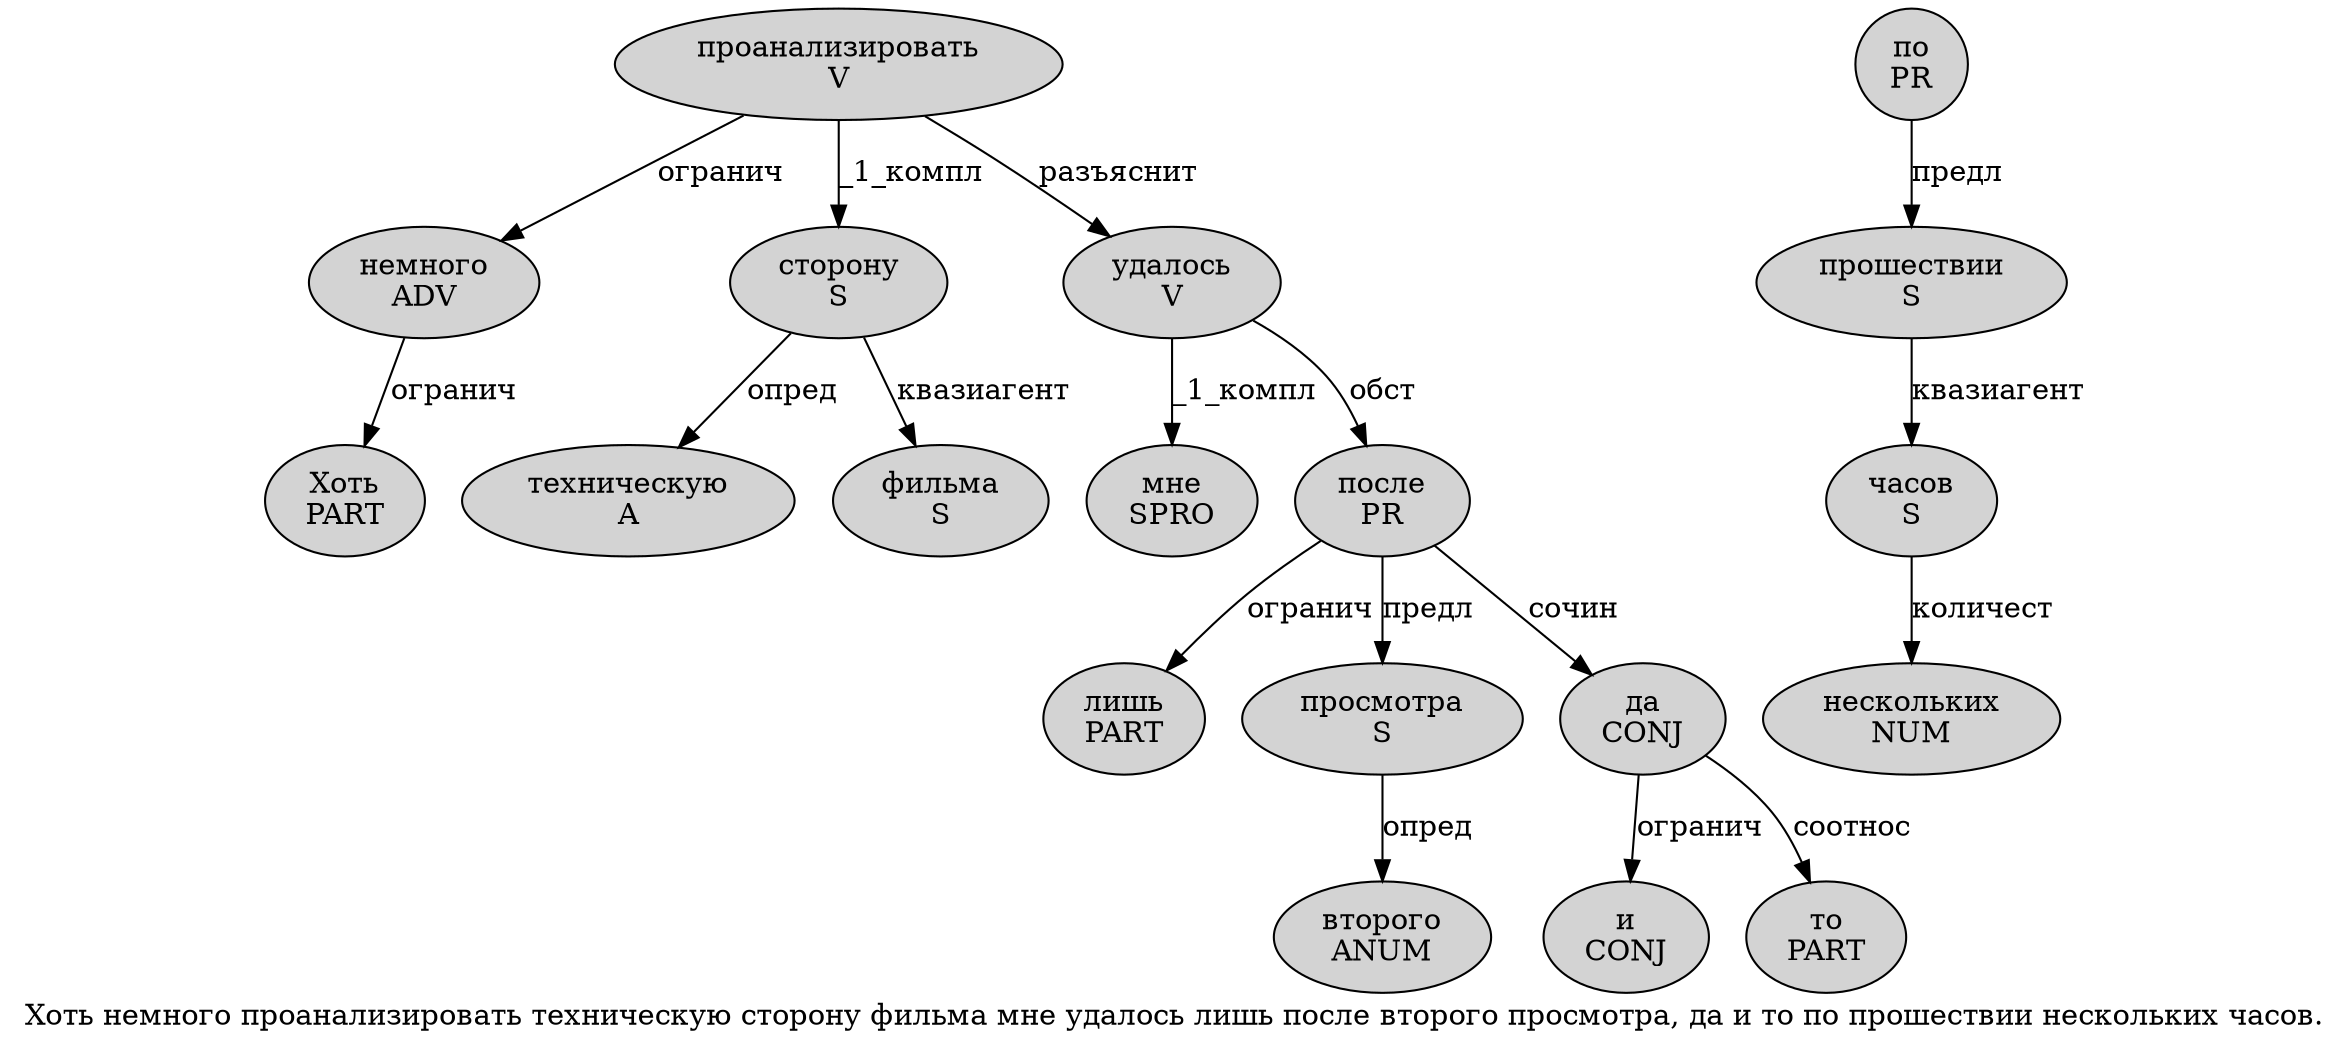 digraph SENTENCE_1211 {
	graph [label="Хоть немного проанализировать техническую сторону фильма мне удалось лишь после второго просмотра, да и то по прошествии нескольких часов."]
	node [style=filled]
		0 [label="Хоть
PART" color="" fillcolor=lightgray penwidth=1 shape=ellipse]
		1 [label="немного
ADV" color="" fillcolor=lightgray penwidth=1 shape=ellipse]
		2 [label="проанализировать
V" color="" fillcolor=lightgray penwidth=1 shape=ellipse]
		3 [label="техническую
A" color="" fillcolor=lightgray penwidth=1 shape=ellipse]
		4 [label="сторону
S" color="" fillcolor=lightgray penwidth=1 shape=ellipse]
		5 [label="фильма
S" color="" fillcolor=lightgray penwidth=1 shape=ellipse]
		6 [label="мне
SPRO" color="" fillcolor=lightgray penwidth=1 shape=ellipse]
		7 [label="удалось
V" color="" fillcolor=lightgray penwidth=1 shape=ellipse]
		8 [label="лишь
PART" color="" fillcolor=lightgray penwidth=1 shape=ellipse]
		9 [label="после
PR" color="" fillcolor=lightgray penwidth=1 shape=ellipse]
		10 [label="второго
ANUM" color="" fillcolor=lightgray penwidth=1 shape=ellipse]
		11 [label="просмотра
S" color="" fillcolor=lightgray penwidth=1 shape=ellipse]
		13 [label="да
CONJ" color="" fillcolor=lightgray penwidth=1 shape=ellipse]
		14 [label="и
CONJ" color="" fillcolor=lightgray penwidth=1 shape=ellipse]
		15 [label="то
PART" color="" fillcolor=lightgray penwidth=1 shape=ellipse]
		16 [label="по
PR" color="" fillcolor=lightgray penwidth=1 shape=ellipse]
		17 [label="прошествии
S" color="" fillcolor=lightgray penwidth=1 shape=ellipse]
		18 [label="нескольких
NUM" color="" fillcolor=lightgray penwidth=1 shape=ellipse]
		19 [label="часов
S" color="" fillcolor=lightgray penwidth=1 shape=ellipse]
			4 -> 3 [label="опред"]
			4 -> 5 [label="квазиагент"]
			1 -> 0 [label="огранич"]
			9 -> 8 [label="огранич"]
			9 -> 11 [label="предл"]
			9 -> 13 [label="сочин"]
			13 -> 14 [label="огранич"]
			13 -> 15 [label="соотнос"]
			19 -> 18 [label="количест"]
			17 -> 19 [label="квазиагент"]
			11 -> 10 [label="опред"]
			2 -> 1 [label="огранич"]
			2 -> 4 [label="_1_компл"]
			2 -> 7 [label="разъяснит"]
			16 -> 17 [label="предл"]
			7 -> 6 [label="_1_компл"]
			7 -> 9 [label="обст"]
}